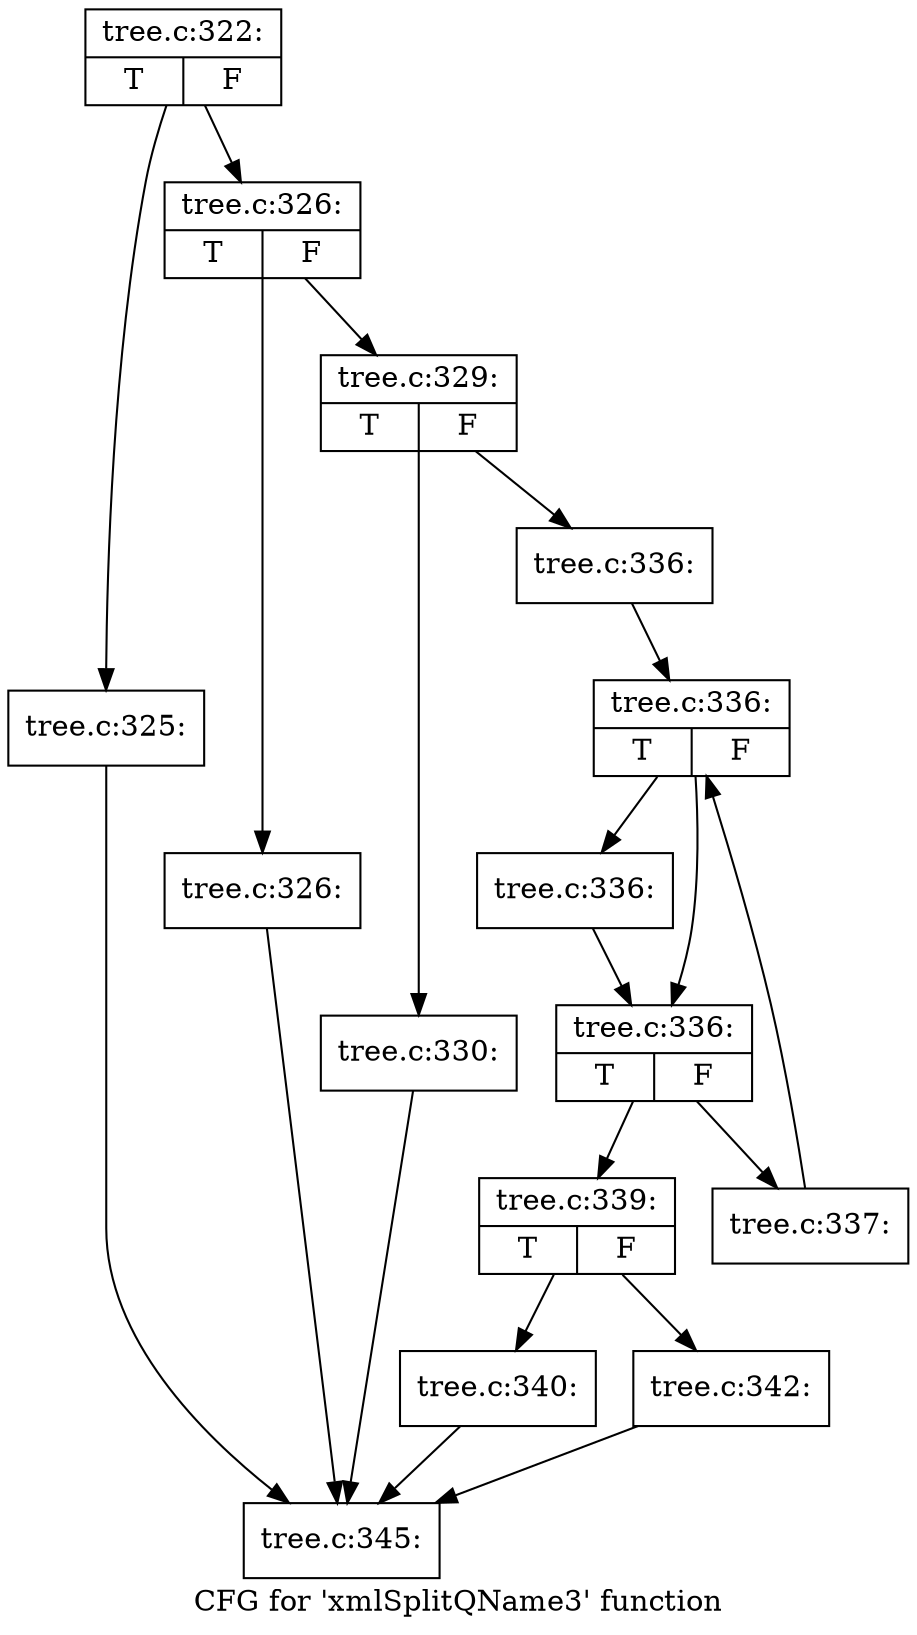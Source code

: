 digraph "CFG for 'xmlSplitQName3' function" {
	label="CFG for 'xmlSplitQName3' function";

	Node0x4195fe0 [shape=record,label="{tree.c:322:|{<s0>T|<s1>F}}"];
	Node0x4195fe0 -> Node0x41a3b20;
	Node0x4195fe0 -> Node0x41a3b70;
	Node0x41a3b20 [shape=record,label="{tree.c:325:}"];
	Node0x41a3b20 -> Node0x41a3140;
	Node0x41a3b70 [shape=record,label="{tree.c:326:|{<s0>T|<s1>F}}"];
	Node0x41a3b70 -> Node0x41a3fa0;
	Node0x41a3b70 -> Node0x41a3ff0;
	Node0x41a3fa0 [shape=record,label="{tree.c:326:}"];
	Node0x41a3fa0 -> Node0x41a3140;
	Node0x41a3ff0 [shape=record,label="{tree.c:329:|{<s0>T|<s1>F}}"];
	Node0x41a3ff0 -> Node0x41a4480;
	Node0x41a3ff0 -> Node0x41a44d0;
	Node0x41a4480 [shape=record,label="{tree.c:330:}"];
	Node0x41a4480 -> Node0x41a3140;
	Node0x41a44d0 [shape=record,label="{tree.c:336:}"];
	Node0x41a44d0 -> Node0x41a4a40;
	Node0x41a4a40 [shape=record,label="{tree.c:336:|{<s0>T|<s1>F}}"];
	Node0x41a4a40 -> Node0x41a4d30;
	Node0x41a4a40 -> Node0x41a4ce0;
	Node0x41a4d30 [shape=record,label="{tree.c:336:}"];
	Node0x41a4d30 -> Node0x41a4ce0;
	Node0x41a4ce0 [shape=record,label="{tree.c:336:|{<s0>T|<s1>F}}"];
	Node0x41a4ce0 -> Node0x41a5610;
	Node0x41a4ce0 -> Node0x41a4c60;
	Node0x41a5610 [shape=record,label="{tree.c:337:}"];
	Node0x41a5610 -> Node0x41a4a40;
	Node0x41a4c60 [shape=record,label="{tree.c:339:|{<s0>T|<s1>F}}"];
	Node0x41a4c60 -> Node0x41a5920;
	Node0x41a4c60 -> Node0x41a5970;
	Node0x41a5920 [shape=record,label="{tree.c:340:}"];
	Node0x41a5920 -> Node0x41a3140;
	Node0x41a5970 [shape=record,label="{tree.c:342:}"];
	Node0x41a5970 -> Node0x41a3140;
	Node0x41a3140 [shape=record,label="{tree.c:345:}"];
}
